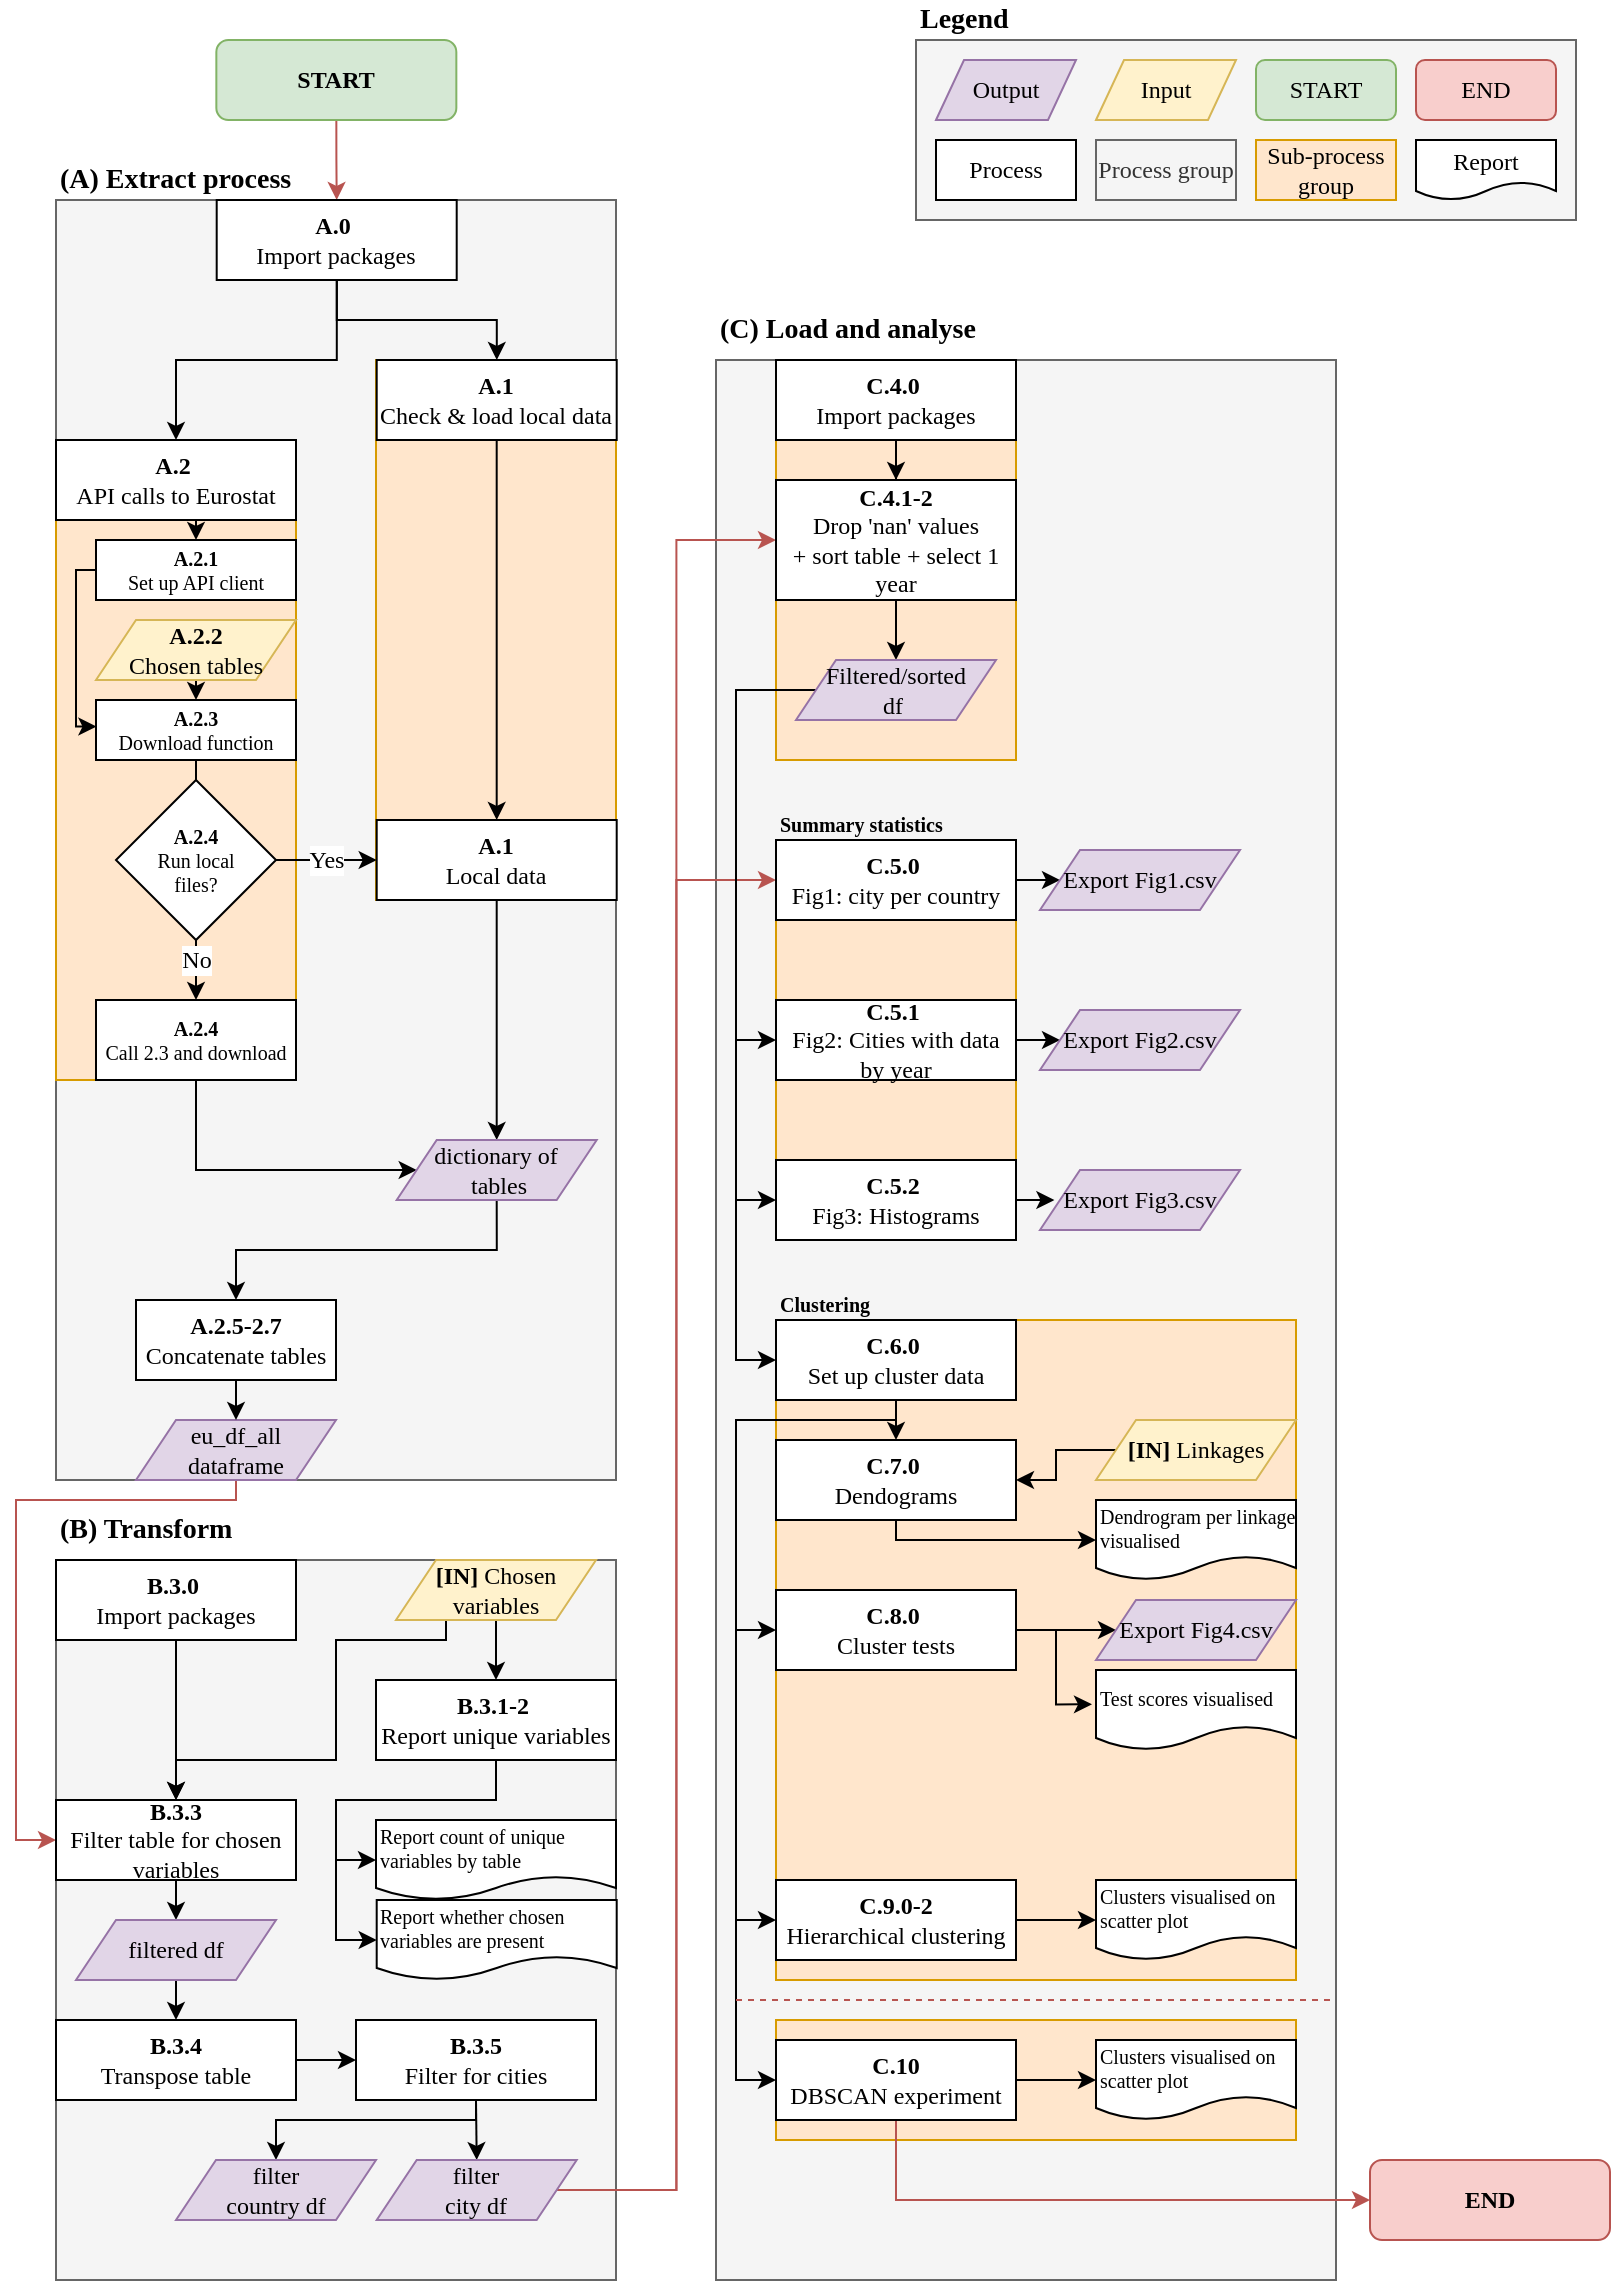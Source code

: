 <mxfile version="12.4.7" type="github"><diagram id="Gu657HCS2PS-xZSp524s" name="Page-1"><mxGraphModel dx="1655" dy="890" grid="1" gridSize="10" guides="1" tooltips="1" connect="1" arrows="1" fold="1" page="1" pageScale="1" pageWidth="827" pageHeight="1169" math="0" shadow="0"><root><mxCell id="0"/><mxCell id="1" parent="0"/><mxCell id="qAvAPGkhHQ7WxGELrlh1-144" value="" style="rounded=0;whiteSpace=wrap;html=1;fontFamily=Times New Roman;fontSize=12;fillColor=#f5f5f5;strokeColor=#666666;fontColor=#333333;" vertex="1" parent="1"><mxGeometry x="370" y="200" width="310" height="960" as="geometry"/></mxCell><mxCell id="qAvAPGkhHQ7WxGELrlh1-143" value="" style="rounded=0;whiteSpace=wrap;html=1;fontFamily=Times New Roman;fontSize=12;fillColor=#ffe6cc;strokeColor=#d79b00;" vertex="1" parent="1"><mxGeometry x="400" y="1030" width="260" height="60" as="geometry"/></mxCell><mxCell id="qAvAPGkhHQ7WxGELrlh1-142" value="" style="rounded=0;whiteSpace=wrap;html=1;fontFamily=Times New Roman;fontSize=12;fillColor=#ffe6cc;strokeColor=#d79b00;" vertex="1" parent="1"><mxGeometry x="400" y="680" width="260" height="330" as="geometry"/></mxCell><mxCell id="qAvAPGkhHQ7WxGELrlh1-93" value="" style="rounded=0;whiteSpace=wrap;html=1;fontFamily=Times New Roman;fontSize=12;fillColor=#ffe6cc;strokeColor=#d79b00;" vertex="1" parent="1"><mxGeometry x="400" y="200" width="120" height="200" as="geometry"/></mxCell><mxCell id="qAvAPGkhHQ7WxGELrlh1-85" value="" style="rounded=0;whiteSpace=wrap;html=1;fontFamily=Times New Roman;fontSize=12;fillColor=#f5f5f5;strokeColor=#666666;fontColor=#333333;" vertex="1" parent="1"><mxGeometry x="470" y="40" width="330" height="90" as="geometry"/></mxCell><mxCell id="qAvAPGkhHQ7WxGELrlh1-70" value="" style="rounded=0;whiteSpace=wrap;html=1;fontFamily=Times New Roman;fontSize=12;fillColor=#f5f5f5;strokeColor=#666666;fontColor=#333333;" vertex="1" parent="1"><mxGeometry x="40" y="800" width="280" height="360" as="geometry"/></mxCell><mxCell id="qAvAPGkhHQ7WxGELrlh1-38" style="edgeStyle=orthogonalEdgeStyle;rounded=0;orthogonalLoop=1;jettySize=auto;html=1;exitX=0.5;exitY=1;exitDx=0;exitDy=0;entryX=0.5;entryY=0;entryDx=0;entryDy=0;fontFamily=Times New Roman;fontSize=12;fillColor=#f8cecc;strokeColor=#b85450;" edge="1" parent="1" source="qAvAPGkhHQ7WxGELrlh1-34" target="qAvAPGkhHQ7WxGELrlh1-1"><mxGeometry relative="1" as="geometry"/></mxCell><mxCell id="qAvAPGkhHQ7WxGELrlh1-34" value="&lt;b&gt;START&lt;/b&gt;" style="rounded=1;whiteSpace=wrap;html=1;fontFamily=Times New Roman;fontSize=12;fillColor=#d5e8d4;strokeColor=#82b366;" vertex="1" parent="1"><mxGeometry x="120.17" y="40" width="120" height="40" as="geometry"/></mxCell><mxCell id="qAvAPGkhHQ7WxGELrlh1-39" value="&lt;b style=&quot;font-size: 14px;&quot;&gt;&lt;font style=&quot;font-size: 14px;&quot;&gt;(A) Extract process&lt;/font&gt;&lt;/b&gt;" style="text;html=1;align=left;verticalAlign=middle;resizable=0;points=[];autosize=1;fontSize=14;fontFamily=Times New Roman;" vertex="1" parent="1"><mxGeometry x="40" y="100" width="160" height="20" as="geometry"/></mxCell><mxCell id="qAvAPGkhHQ7WxGELrlh1-31" value="" style="rounded=0;whiteSpace=wrap;html=1;fontFamily=Times New Roman;fontSize=12;fillColor=#f5f5f5;strokeColor=#666666;fontColor=#333333;" vertex="1" parent="1"><mxGeometry x="40" y="120" width="280" height="640" as="geometry"/></mxCell><mxCell id="qAvAPGkhHQ7WxGELrlh1-30" value="" style="rounded=0;whiteSpace=wrap;html=1;fontFamily=Times New Roman;fontSize=12;fillColor=#ffe6cc;strokeColor=#d79b00;" vertex="1" parent="1"><mxGeometry x="200" y="200" width="120" height="270" as="geometry"/></mxCell><mxCell id="qAvAPGkhHQ7WxGELrlh1-29" value="" style="rounded=0;whiteSpace=wrap;html=1;fontFamily=Times New Roman;fontSize=12;fillColor=#ffe6cc;strokeColor=#d79b00;" vertex="1" parent="1"><mxGeometry x="40" y="240" width="120" height="320" as="geometry"/></mxCell><mxCell id="qAvAPGkhHQ7WxGELrlh1-1" value="&lt;b style=&quot;font-size: 12px;&quot;&gt;A.0&lt;/b&gt;&amp;nbsp;&lt;br style=&quot;font-size: 12px;&quot;&gt;Import packages" style="rounded=0;whiteSpace=wrap;html=1;fontFamily=Times New Roman;fontSize=12;" vertex="1" parent="1"><mxGeometry x="120.35" y="120" width="120" height="40" as="geometry"/></mxCell><mxCell id="qAvAPGkhHQ7WxGELrlh1-101" style="edgeStyle=orthogonalEdgeStyle;rounded=0;orthogonalLoop=1;jettySize=auto;html=1;exitX=0.5;exitY=1;exitDx=0;exitDy=0;entryX=0.5;entryY=0;entryDx=0;entryDy=0;fontFamily=Times New Roman;fontSize=10;" edge="1" parent="1" source="qAvAPGkhHQ7WxGELrlh1-9" target="qAvAPGkhHQ7WxGELrlh1-11"><mxGeometry relative="1" as="geometry"/></mxCell><mxCell id="qAvAPGkhHQ7WxGELrlh1-9" value="&lt;b style=&quot;font-size: 12px&quot;&gt;A.2&lt;/b&gt;&amp;nbsp;&lt;br style=&quot;font-size: 12px&quot;&gt;API calls to Eurostat" style="rounded=0;whiteSpace=wrap;html=1;fontFamily=Times New Roman;fontSize=12;" vertex="1" parent="1"><mxGeometry x="40" y="240" width="120" height="40" as="geometry"/></mxCell><mxCell id="qAvAPGkhHQ7WxGELrlh1-10" value="" style="edgeStyle=orthogonalEdgeStyle;rounded=0;orthogonalLoop=1;jettySize=auto;html=1;" edge="1" parent="1" source="qAvAPGkhHQ7WxGELrlh1-1" target="qAvAPGkhHQ7WxGELrlh1-9"><mxGeometry relative="1" as="geometry"/></mxCell><mxCell id="qAvAPGkhHQ7WxGELrlh1-105" style="edgeStyle=orthogonalEdgeStyle;rounded=0;orthogonalLoop=1;jettySize=auto;html=1;exitX=0;exitY=0.5;exitDx=0;exitDy=0;entryX=0.002;entryY=0.443;entryDx=0;entryDy=0;entryPerimeter=0;fontFamily=Times New Roman;fontSize=10;" edge="1" parent="1" source="qAvAPGkhHQ7WxGELrlh1-11" target="qAvAPGkhHQ7WxGELrlh1-16"><mxGeometry relative="1" as="geometry"><Array as="points"><mxPoint x="50" y="305"/><mxPoint x="50" y="383"/></Array></mxGeometry></mxCell><mxCell id="qAvAPGkhHQ7WxGELrlh1-11" value="&lt;span style=&quot;font-size: 10px;&quot;&gt;&lt;b style=&quot;font-size: 10px;&quot;&gt;A.2.1&lt;/b&gt;&lt;br style=&quot;font-size: 10px;&quot;&gt;Set up API client&lt;br style=&quot;font-size: 10px;&quot;&gt;&lt;/span&gt;" style="rounded=0;whiteSpace=wrap;html=1;fontFamily=Times New Roman;fontSize=10;" vertex="1" parent="1"><mxGeometry x="60" y="290" width="100" height="30" as="geometry"/></mxCell><mxCell id="qAvAPGkhHQ7WxGELrlh1-16" value="&lt;span style=&quot;font-size: 10px;&quot;&gt;&lt;b style=&quot;font-size: 10px;&quot;&gt;A.2.3&lt;/b&gt;&lt;br style=&quot;font-size: 10px;&quot;&gt;Download function&lt;br style=&quot;font-size: 10px;&quot;&gt;&lt;/span&gt;" style="rounded=0;whiteSpace=wrap;html=1;fontFamily=Times New Roman;fontSize=10;" vertex="1" parent="1"><mxGeometry x="60" y="370" width="100" height="30" as="geometry"/></mxCell><mxCell id="qAvAPGkhHQ7WxGELrlh1-44" style="edgeStyle=orthogonalEdgeStyle;rounded=0;orthogonalLoop=1;jettySize=auto;html=1;exitX=0.5;exitY=1;exitDx=0;exitDy=0;entryX=0;entryY=0.5;entryDx=0;entryDy=0;fontFamily=Times New Roman;fontSize=14;" edge="1" parent="1" source="qAvAPGkhHQ7WxGELrlh1-18" target="qAvAPGkhHQ7WxGELrlh1-40"><mxGeometry relative="1" as="geometry"><Array as="points"><mxPoint x="110" y="605"/></Array></mxGeometry></mxCell><mxCell id="qAvAPGkhHQ7WxGELrlh1-18" value="&lt;span style=&quot;font-size: 10px;&quot;&gt;&lt;b style=&quot;font-size: 10px;&quot;&gt;A.2.4&lt;/b&gt;&lt;br style=&quot;font-size: 10px;&quot;&gt;Call 2.3 and download&lt;br style=&quot;font-size: 10px;&quot;&gt;&lt;/span&gt;" style="rounded=0;whiteSpace=wrap;html=1;fontFamily=Times New Roman;fontSize=10;" vertex="1" parent="1"><mxGeometry x="60" y="520" width="100" height="40" as="geometry"/></mxCell><mxCell id="qAvAPGkhHQ7WxGELrlh1-19" value="No" style="edgeStyle=orthogonalEdgeStyle;rounded=0;orthogonalLoop=1;jettySize=auto;html=1;fontFamily=Times New Roman;fontSize=12;" edge="1" parent="1" source="qAvAPGkhHQ7WxGELrlh1-16" target="qAvAPGkhHQ7WxGELrlh1-18"><mxGeometry x="0.667" relative="1" as="geometry"><mxPoint as="offset"/></mxGeometry></mxCell><mxCell id="qAvAPGkhHQ7WxGELrlh1-24" value="&lt;span style=&quot;font-size: 12px;&quot;&gt;&lt;b style=&quot;font-size: 12px;&quot;&gt;A.2.5-2.7&lt;/b&gt;&lt;br style=&quot;font-size: 12px;&quot;&gt;Concatenate tables&lt;br style=&quot;font-size: 12px;&quot;&gt;&lt;/span&gt;" style="rounded=0;whiteSpace=wrap;html=1;fontFamily=Times New Roman;fontSize=12;" vertex="1" parent="1"><mxGeometry x="80" y="670" width="100" height="40" as="geometry"/></mxCell><mxCell id="qAvAPGkhHQ7WxGELrlh1-6" value="&lt;b style=&quot;font-size: 12px;&quot;&gt;A.1&lt;/b&gt;&lt;br style=&quot;font-size: 12px;&quot;&gt;Check &amp;amp; load local data" style="rounded=0;whiteSpace=wrap;html=1;fontFamily=Times New Roman;fontSize=12;" vertex="1" parent="1"><mxGeometry x="200.35" y="200" width="120" height="40" as="geometry"/></mxCell><mxCell id="qAvAPGkhHQ7WxGELrlh1-7" value="" style="edgeStyle=orthogonalEdgeStyle;rounded=0;orthogonalLoop=1;jettySize=auto;html=1;" edge="1" parent="1" source="qAvAPGkhHQ7WxGELrlh1-1" target="qAvAPGkhHQ7WxGELrlh1-6"><mxGeometry relative="1" as="geometry"/></mxCell><mxCell id="qAvAPGkhHQ7WxGELrlh1-46" style="edgeStyle=orthogonalEdgeStyle;rounded=0;orthogonalLoop=1;jettySize=auto;html=1;exitX=0.5;exitY=1;exitDx=0;exitDy=0;entryX=0.5;entryY=0;entryDx=0;entryDy=0;fontFamily=Times New Roman;fontSize=14;" edge="1" parent="1" source="qAvAPGkhHQ7WxGELrlh1-21" target="qAvAPGkhHQ7WxGELrlh1-40"><mxGeometry relative="1" as="geometry"/></mxCell><mxCell id="qAvAPGkhHQ7WxGELrlh1-21" value="&lt;b style=&quot;font-size: 12px&quot;&gt;A.1&lt;/b&gt;&lt;br style=&quot;font-size: 12px&quot;&gt;Local data" style="rounded=0;whiteSpace=wrap;html=1;fontFamily=Times New Roman;fontSize=12;" vertex="1" parent="1"><mxGeometry x="200.35" y="430" width="120" height="40" as="geometry"/></mxCell><mxCell id="qAvAPGkhHQ7WxGELrlh1-22" value="" style="edgeStyle=orthogonalEdgeStyle;rounded=0;orthogonalLoop=1;jettySize=auto;html=1;fontFamily=Times New Roman;fontSize=12;" edge="1" parent="1" source="qAvAPGkhHQ7WxGELrlh1-6" target="qAvAPGkhHQ7WxGELrlh1-21"><mxGeometry relative="1" as="geometry"/></mxCell><mxCell id="qAvAPGkhHQ7WxGELrlh1-23" value="Yes" style="edgeStyle=orthogonalEdgeStyle;rounded=0;orthogonalLoop=1;jettySize=auto;html=1;exitX=1;exitY=0.5;exitDx=0;exitDy=0;entryX=0;entryY=0.5;entryDx=0;entryDy=0;fontFamily=Times New Roman;fontSize=12;" edge="1" parent="1" source="qAvAPGkhHQ7WxGELrlh1-20" target="qAvAPGkhHQ7WxGELrlh1-21"><mxGeometry relative="1" as="geometry"/></mxCell><mxCell id="qAvAPGkhHQ7WxGELrlh1-20" value="&lt;b style=&quot;font-size: 10px;&quot;&gt;A.2.4&lt;/b&gt;&lt;br style=&quot;font-size: 10px;&quot;&gt;Run local &lt;br style=&quot;font-size: 10px;&quot;&gt;files?" style="rhombus;whiteSpace=wrap;html=1;fontFamily=Times New Roman;fontSize=10;" vertex="1" parent="1"><mxGeometry x="70" y="410" width="80" height="80" as="geometry"/></mxCell><mxCell id="qAvAPGkhHQ7WxGELrlh1-110" style="edgeStyle=orthogonalEdgeStyle;rounded=0;orthogonalLoop=1;jettySize=auto;html=1;exitX=0.5;exitY=1;exitDx=0;exitDy=0;entryX=0;entryY=0.5;entryDx=0;entryDy=0;fontFamily=Times New Roman;fontSize=10;fillColor=#f8cecc;strokeColor=#b85450;" edge="1" parent="1" source="qAvAPGkhHQ7WxGELrlh1-27" target="qAvAPGkhHQ7WxGELrlh1-64"><mxGeometry relative="1" as="geometry"><Array as="points"><mxPoint x="130" y="770"/><mxPoint x="20" y="770"/><mxPoint x="20" y="940"/></Array></mxGeometry></mxCell><mxCell id="qAvAPGkhHQ7WxGELrlh1-27" value="eu_df_all &lt;br&gt;dataframe" style="shape=parallelogram;perimeter=parallelogramPerimeter;whiteSpace=wrap;html=1;fontFamily=Times New Roman;fontSize=12;fillColor=#e1d5e7;strokeColor=#9673a6;" vertex="1" parent="1"><mxGeometry x="80" y="730" width="100" height="30" as="geometry"/></mxCell><mxCell id="qAvAPGkhHQ7WxGELrlh1-45" style="edgeStyle=orthogonalEdgeStyle;rounded=0;orthogonalLoop=1;jettySize=auto;html=1;exitX=0.5;exitY=1;exitDx=0;exitDy=0;fontFamily=Times New Roman;fontSize=14;" edge="1" parent="1" source="qAvAPGkhHQ7WxGELrlh1-40" target="qAvAPGkhHQ7WxGELrlh1-24"><mxGeometry relative="1" as="geometry"/></mxCell><mxCell id="qAvAPGkhHQ7WxGELrlh1-40" value="dictionary of&lt;br&gt;&amp;nbsp;tables" style="shape=parallelogram;perimeter=parallelogramPerimeter;whiteSpace=wrap;html=1;fontFamily=Times New Roman;fontSize=12;fillColor=#e1d5e7;strokeColor=#9673a6;" vertex="1" parent="1"><mxGeometry x="210.35" y="590" width="100" height="30" as="geometry"/></mxCell><mxCell id="qAvAPGkhHQ7WxGELrlh1-28" style="edgeStyle=orthogonalEdgeStyle;rounded=0;orthogonalLoop=1;jettySize=auto;html=1;exitX=0.5;exitY=1;exitDx=0;exitDy=0;entryX=0.5;entryY=0;entryDx=0;entryDy=0;fontFamily=Times New Roman;fontSize=12;" edge="1" parent="1" source="qAvAPGkhHQ7WxGELrlh1-24" target="qAvAPGkhHQ7WxGELrlh1-27"><mxGeometry relative="1" as="geometry"/></mxCell><mxCell id="qAvAPGkhHQ7WxGELrlh1-48" value="&lt;b&gt;(B) Transform&lt;/b&gt;" style="text;html=1;fontSize=14;fontFamily=Times New Roman;" vertex="1" parent="1"><mxGeometry x="40" y="770" width="170" height="30" as="geometry"/></mxCell><mxCell id="qAvAPGkhHQ7WxGELrlh1-57" style="edgeStyle=orthogonalEdgeStyle;rounded=0;orthogonalLoop=1;jettySize=auto;html=1;exitX=0.5;exitY=1;exitDx=0;exitDy=0;entryX=0.5;entryY=0;entryDx=0;entryDy=0;fontFamily=Times New Roman;fontSize=10;" edge="1" parent="1" source="qAvAPGkhHQ7WxGELrlh1-49" target="qAvAPGkhHQ7WxGELrlh1-64"><mxGeometry relative="1" as="geometry"/></mxCell><mxCell id="qAvAPGkhHQ7WxGELrlh1-49" value="&lt;b style=&quot;font-size: 12px&quot;&gt;B.3.0&lt;/b&gt;&amp;nbsp;&lt;br style=&quot;font-size: 12px&quot;&gt;Import packages" style="rounded=0;whiteSpace=wrap;html=1;fontFamily=Times New Roman;fontSize=12;" vertex="1" parent="1"><mxGeometry x="40" y="800" width="120" height="40" as="geometry"/></mxCell><mxCell id="qAvAPGkhHQ7WxGELrlh1-59" style="edgeStyle=orthogonalEdgeStyle;rounded=0;orthogonalLoop=1;jettySize=auto;html=1;exitX=0.5;exitY=1;exitDx=0;exitDy=0;entryX=0;entryY=0.5;entryDx=0;entryDy=0;fontFamily=Times New Roman;fontSize=10;" edge="1" parent="1" source="qAvAPGkhHQ7WxGELrlh1-50" target="qAvAPGkhHQ7WxGELrlh1-52"><mxGeometry relative="1" as="geometry"/></mxCell><mxCell id="qAvAPGkhHQ7WxGELrlh1-61" style="edgeStyle=orthogonalEdgeStyle;rounded=0;orthogonalLoop=1;jettySize=auto;html=1;exitX=0.5;exitY=1;exitDx=0;exitDy=0;entryX=0;entryY=0.5;entryDx=0;entryDy=0;fontFamily=Times New Roman;fontSize=10;" edge="1" parent="1" source="qAvAPGkhHQ7WxGELrlh1-50" target="qAvAPGkhHQ7WxGELrlh1-56"><mxGeometry relative="1" as="geometry"><Array as="points"><mxPoint x="260" y="920"/><mxPoint x="180" y="920"/><mxPoint x="180" y="990"/></Array></mxGeometry></mxCell><mxCell id="qAvAPGkhHQ7WxGELrlh1-50" value="&lt;b style=&quot;font-size: 12px&quot;&gt;B.3.1-2&lt;/b&gt;&amp;nbsp;&lt;br style=&quot;font-size: 12px&quot;&gt;Report unique variables" style="rounded=0;whiteSpace=wrap;html=1;fontFamily=Times New Roman;fontSize=12;" vertex="1" parent="1"><mxGeometry x="200" y="860" width="120" height="40" as="geometry"/></mxCell><mxCell id="qAvAPGkhHQ7WxGELrlh1-52" value="Report count of unique variables by table" style="shape=document;whiteSpace=wrap;html=1;boundedLbl=1;fontFamily=Times New Roman;fontSize=10;align=left;" vertex="1" parent="1"><mxGeometry x="200" y="930" width="120" height="40" as="geometry"/></mxCell><mxCell id="qAvAPGkhHQ7WxGELrlh1-58" style="edgeStyle=orthogonalEdgeStyle;rounded=0;orthogonalLoop=1;jettySize=auto;html=1;exitX=0.5;exitY=1;exitDx=0;exitDy=0;entryX=0.5;entryY=0;entryDx=0;entryDy=0;fontFamily=Times New Roman;fontSize=10;" edge="1" parent="1" source="qAvAPGkhHQ7WxGELrlh1-54" target="qAvAPGkhHQ7WxGELrlh1-50"><mxGeometry relative="1" as="geometry"/></mxCell><mxCell id="qAvAPGkhHQ7WxGELrlh1-65" style="edgeStyle=orthogonalEdgeStyle;rounded=0;orthogonalLoop=1;jettySize=auto;html=1;exitX=0.25;exitY=1;exitDx=0;exitDy=0;entryX=0.5;entryY=0;entryDx=0;entryDy=0;fontFamily=Times New Roman;fontSize=10;" edge="1" parent="1" source="qAvAPGkhHQ7WxGELrlh1-54" target="qAvAPGkhHQ7WxGELrlh1-64"><mxGeometry relative="1" as="geometry"><Array as="points"><mxPoint x="235" y="840"/><mxPoint x="180" y="840"/><mxPoint x="180" y="900"/><mxPoint x="100" y="900"/></Array></mxGeometry></mxCell><mxCell id="qAvAPGkhHQ7WxGELrlh1-54" value="&lt;b&gt;[IN]&lt;/b&gt; Chosen&lt;br&gt;variables" style="shape=parallelogram;perimeter=parallelogramPerimeter;whiteSpace=wrap;html=1;fontFamily=Times New Roman;fontSize=12;fillColor=#fff2cc;strokeColor=#d6b656;" vertex="1" parent="1"><mxGeometry x="210" y="800" width="100" height="30" as="geometry"/></mxCell><mxCell id="qAvAPGkhHQ7WxGELrlh1-56" value="Report whether chosen variables are present" style="shape=document;whiteSpace=wrap;html=1;boundedLbl=1;fontFamily=Times New Roman;fontSize=10;align=left;" vertex="1" parent="1"><mxGeometry x="200.35" y="970" width="120" height="40" as="geometry"/></mxCell><mxCell id="qAvAPGkhHQ7WxGELrlh1-68" style="edgeStyle=orthogonalEdgeStyle;rounded=0;orthogonalLoop=1;jettySize=auto;html=1;exitX=0.5;exitY=1;exitDx=0;exitDy=0;entryX=0.5;entryY=0;entryDx=0;entryDy=0;fontFamily=Times New Roman;fontSize=10;" edge="1" parent="1" source="qAvAPGkhHQ7WxGELrlh1-64" target="qAvAPGkhHQ7WxGELrlh1-67"><mxGeometry relative="1" as="geometry"/></mxCell><mxCell id="qAvAPGkhHQ7WxGELrlh1-64" value="&lt;b style=&quot;font-size: 12px&quot;&gt;B.3.3&lt;/b&gt;&lt;br style=&quot;font-size: 12px&quot;&gt;Filter table for chosen variables" style="rounded=0;whiteSpace=wrap;html=1;fontFamily=Times New Roman;fontSize=12;" vertex="1" parent="1"><mxGeometry x="40" y="920" width="120" height="40" as="geometry"/></mxCell><mxCell id="qAvAPGkhHQ7WxGELrlh1-79" style="edgeStyle=orthogonalEdgeStyle;rounded=0;orthogonalLoop=1;jettySize=auto;html=1;exitX=1;exitY=0.5;exitDx=0;exitDy=0;entryX=0;entryY=0.5;entryDx=0;entryDy=0;fontFamily=Times New Roman;fontSize=12;" edge="1" parent="1" source="qAvAPGkhHQ7WxGELrlh1-66" target="qAvAPGkhHQ7WxGELrlh1-78"><mxGeometry relative="1" as="geometry"/></mxCell><mxCell id="qAvAPGkhHQ7WxGELrlh1-66" value="&lt;b style=&quot;font-size: 12px&quot;&gt;B.3.4&lt;/b&gt;&lt;br style=&quot;font-size: 12px&quot;&gt;Transpose table" style="rounded=0;whiteSpace=wrap;html=1;fontFamily=Times New Roman;fontSize=12;" vertex="1" parent="1"><mxGeometry x="40" y="1030" width="120" height="40" as="geometry"/></mxCell><mxCell id="qAvAPGkhHQ7WxGELrlh1-69" style="edgeStyle=orthogonalEdgeStyle;rounded=0;orthogonalLoop=1;jettySize=auto;html=1;exitX=0.5;exitY=1;exitDx=0;exitDy=0;entryX=0.5;entryY=0;entryDx=0;entryDy=0;fontFamily=Times New Roman;fontSize=10;" edge="1" parent="1" source="qAvAPGkhHQ7WxGELrlh1-67" target="qAvAPGkhHQ7WxGELrlh1-66"><mxGeometry relative="1" as="geometry"/></mxCell><mxCell id="qAvAPGkhHQ7WxGELrlh1-67" value="filtered df" style="shape=parallelogram;perimeter=parallelogramPerimeter;whiteSpace=wrap;html=1;fontFamily=Times New Roman;fontSize=12;fillColor=#e1d5e7;strokeColor=#9673a6;" vertex="1" parent="1"><mxGeometry x="50" y="980" width="100" height="30" as="geometry"/></mxCell><mxCell id="qAvAPGkhHQ7WxGELrlh1-71" value="Output" style="shape=parallelogram;perimeter=parallelogramPerimeter;whiteSpace=wrap;html=1;fontFamily=Times New Roman;fontSize=12;fillColor=#e1d5e7;strokeColor=#9673a6;" vertex="1" parent="1"><mxGeometry x="480" y="50" width="70" height="30" as="geometry"/></mxCell><mxCell id="qAvAPGkhHQ7WxGELrlh1-72" value="Input" style="shape=parallelogram;perimeter=parallelogramPerimeter;whiteSpace=wrap;html=1;fontFamily=Times New Roman;fontSize=12;fillColor=#fff2cc;strokeColor=#d6b656;" vertex="1" parent="1"><mxGeometry x="560" y="50" width="70" height="30" as="geometry"/></mxCell><mxCell id="qAvAPGkhHQ7WxGELrlh1-73" value="Process" style="rounded=0;whiteSpace=wrap;html=1;fontFamily=Times New Roman;fontSize=12;" vertex="1" parent="1"><mxGeometry x="480" y="90" width="70" height="30" as="geometry"/></mxCell><mxCell id="qAvAPGkhHQ7WxGELrlh1-74" value="Sub-process group" style="rounded=0;whiteSpace=wrap;html=1;fontFamily=Times New Roman;fontSize=12;fillColor=#ffe6cc;strokeColor=#d79b00;" vertex="1" parent="1"><mxGeometry x="640" y="90" width="70" height="30" as="geometry"/></mxCell><mxCell id="qAvAPGkhHQ7WxGELrlh1-75" value="Report" style="shape=document;whiteSpace=wrap;html=1;boundedLbl=1;fontFamily=Times New Roman;fontSize=12;align=center;" vertex="1" parent="1"><mxGeometry x="720" y="90" width="70" height="30" as="geometry"/></mxCell><mxCell id="qAvAPGkhHQ7WxGELrlh1-76" value="&lt;span style=&quot;font-weight: normal&quot;&gt;START&lt;/span&gt;" style="rounded=1;whiteSpace=wrap;html=1;fontFamily=Times New Roman;fontSize=12;fillColor=#d5e8d4;strokeColor=#82b366;fontStyle=1" vertex="1" parent="1"><mxGeometry x="640" y="50" width="70" height="30" as="geometry"/></mxCell><mxCell id="qAvAPGkhHQ7WxGELrlh1-77" value="&lt;span style=&quot;font-weight: normal&quot;&gt;END&lt;/span&gt;" style="rounded=1;whiteSpace=wrap;html=1;fontFamily=Times New Roman;fontSize=12;fillColor=#f8cecc;strokeColor=#b85450;fontStyle=1" vertex="1" parent="1"><mxGeometry x="720" y="50" width="70" height="30" as="geometry"/></mxCell><mxCell id="qAvAPGkhHQ7WxGELrlh1-82" style="edgeStyle=orthogonalEdgeStyle;rounded=0;orthogonalLoop=1;jettySize=auto;html=1;exitX=0.5;exitY=1;exitDx=0;exitDy=0;fontFamily=Times New Roman;fontSize=12;" edge="1" parent="1" source="qAvAPGkhHQ7WxGELrlh1-78" target="qAvAPGkhHQ7WxGELrlh1-80"><mxGeometry relative="1" as="geometry"><Array as="points"><mxPoint x="250" y="1080"/><mxPoint x="150" y="1080"/></Array></mxGeometry></mxCell><mxCell id="qAvAPGkhHQ7WxGELrlh1-83" style="edgeStyle=orthogonalEdgeStyle;rounded=0;orthogonalLoop=1;jettySize=auto;html=1;exitX=0.5;exitY=1;exitDx=0;exitDy=0;entryX=0.5;entryY=0;entryDx=0;entryDy=0;fontFamily=Times New Roman;fontSize=12;" edge="1" parent="1" source="qAvAPGkhHQ7WxGELrlh1-78" target="qAvAPGkhHQ7WxGELrlh1-81"><mxGeometry relative="1" as="geometry"/></mxCell><mxCell id="qAvAPGkhHQ7WxGELrlh1-78" value="&lt;b style=&quot;font-size: 12px&quot;&gt;B.3.5&lt;/b&gt;&lt;br style=&quot;font-size: 12px&quot;&gt;Filter for cities" style="rounded=0;whiteSpace=wrap;html=1;fontFamily=Times New Roman;fontSize=12;" vertex="1" parent="1"><mxGeometry x="190" y="1030" width="120" height="40" as="geometry"/></mxCell><mxCell id="qAvAPGkhHQ7WxGELrlh1-80" value="filter &lt;br&gt;country df" style="shape=parallelogram;perimeter=parallelogramPerimeter;whiteSpace=wrap;html=1;fontFamily=Times New Roman;fontSize=12;fillColor=#e1d5e7;strokeColor=#9673a6;align=center;" vertex="1" parent="1"><mxGeometry x="100" y="1100" width="100" height="30" as="geometry"/></mxCell><mxCell id="qAvAPGkhHQ7WxGELrlh1-99" style="edgeStyle=orthogonalEdgeStyle;rounded=0;orthogonalLoop=1;jettySize=auto;html=1;exitX=1;exitY=0.5;exitDx=0;exitDy=0;fontFamily=Times New Roman;fontSize=10;entryX=0;entryY=0.5;entryDx=0;entryDy=0;fillColor=#f8cecc;strokeColor=#b85450;" edge="1" parent="1" source="qAvAPGkhHQ7WxGELrlh1-81" target="qAvAPGkhHQ7WxGELrlh1-95"><mxGeometry relative="1" as="geometry"><mxPoint x="420" y="820" as="targetPoint"/></mxGeometry></mxCell><mxCell id="qAvAPGkhHQ7WxGELrlh1-100" style="edgeStyle=orthogonalEdgeStyle;rounded=0;orthogonalLoop=1;jettySize=auto;html=1;exitX=1;exitY=0.5;exitDx=0;exitDy=0;fontFamily=Times New Roman;fontSize=10;entryX=0;entryY=0.5;entryDx=0;entryDy=0;fillColor=#f8cecc;strokeColor=#b85450;" edge="1" parent="1" source="qAvAPGkhHQ7WxGELrlh1-81" target="qAvAPGkhHQ7WxGELrlh1-89"><mxGeometry relative="1" as="geometry"><mxPoint x="400" y="290" as="targetPoint"/></mxGeometry></mxCell><mxCell id="qAvAPGkhHQ7WxGELrlh1-81" value="filter&lt;br&gt;city df" style="shape=parallelogram;perimeter=parallelogramPerimeter;whiteSpace=wrap;html=1;fontFamily=Times New Roman;fontSize=12;fillColor=#e1d5e7;strokeColor=#9673a6;" vertex="1" parent="1"><mxGeometry x="200.35" y="1100" width="100" height="30" as="geometry"/></mxCell><mxCell id="qAvAPGkhHQ7WxGELrlh1-84" value="&lt;b style=&quot;font-size: 14px&quot;&gt;&lt;font style=&quot;font-size: 14px&quot;&gt;Legend&lt;/font&gt;&lt;/b&gt;" style="text;html=1;align=left;verticalAlign=middle;resizable=0;points=[];autosize=1;fontSize=14;fontFamily=Times New Roman;" vertex="1" parent="1"><mxGeometry x="470" y="20" width="70" height="20" as="geometry"/></mxCell><mxCell id="qAvAPGkhHQ7WxGELrlh1-86" value="Process group" style="rounded=0;whiteSpace=wrap;html=1;fontFamily=Times New Roman;fontSize=12;fillColor=#f5f5f5;strokeColor=#666666;fontColor=#333333;" vertex="1" parent="1"><mxGeometry x="560" y="90" width="70" height="30" as="geometry"/></mxCell><mxCell id="qAvAPGkhHQ7WxGELrlh1-87" value="&lt;b&gt;(C) Load and analyse&lt;/b&gt;" style="text;html=1;fontSize=14;fontFamily=Times New Roman;" vertex="1" parent="1"><mxGeometry x="370" y="170" width="170" height="30" as="geometry"/></mxCell><mxCell id="qAvAPGkhHQ7WxGELrlh1-90" value="" style="edgeStyle=orthogonalEdgeStyle;rounded=0;orthogonalLoop=1;jettySize=auto;html=1;fontFamily=Times New Roman;fontSize=12;" edge="1" parent="1" source="qAvAPGkhHQ7WxGELrlh1-88" target="qAvAPGkhHQ7WxGELrlh1-89"><mxGeometry relative="1" as="geometry"/></mxCell><mxCell id="qAvAPGkhHQ7WxGELrlh1-88" value="&lt;b style=&quot;font-size: 12px&quot;&gt;C.4.0&lt;/b&gt;&amp;nbsp;&lt;br style=&quot;font-size: 12px&quot;&gt;Import packages" style="rounded=0;whiteSpace=wrap;html=1;fontFamily=Times New Roman;fontSize=12;" vertex="1" parent="1"><mxGeometry x="400" y="200" width="120" height="40" as="geometry"/></mxCell><mxCell id="qAvAPGkhHQ7WxGELrlh1-92" style="edgeStyle=orthogonalEdgeStyle;rounded=0;orthogonalLoop=1;jettySize=auto;html=1;exitX=0.5;exitY=1;exitDx=0;exitDy=0;entryX=0.5;entryY=0;entryDx=0;entryDy=0;fontFamily=Times New Roman;fontSize=12;" edge="1" parent="1" source="qAvAPGkhHQ7WxGELrlh1-89" target="qAvAPGkhHQ7WxGELrlh1-91"><mxGeometry relative="1" as="geometry"/></mxCell><mxCell id="qAvAPGkhHQ7WxGELrlh1-89" value="&lt;b style=&quot;font-size: 12px&quot;&gt;C.4.1-2&lt;/b&gt;&lt;br style=&quot;font-size: 12px&quot;&gt;Drop 'nan' values &lt;br&gt;+ sort table + select 1 year" style="rounded=0;whiteSpace=wrap;html=1;fontFamily=Times New Roman;fontSize=12;" vertex="1" parent="1"><mxGeometry x="400" y="260" width="120" height="60" as="geometry"/></mxCell><mxCell id="qAvAPGkhHQ7WxGELrlh1-108" style="edgeStyle=orthogonalEdgeStyle;rounded=0;orthogonalLoop=1;jettySize=auto;html=1;exitX=0;exitY=0.5;exitDx=0;exitDy=0;entryX=0;entryY=0.5;entryDx=0;entryDy=0;fontFamily=Times New Roman;fontSize=10;" edge="1" parent="1" source="qAvAPGkhHQ7WxGELrlh1-91" target="qAvAPGkhHQ7WxGELrlh1-97"><mxGeometry relative="1" as="geometry"><Array as="points"><mxPoint x="380" y="365"/><mxPoint x="380" y="540"/></Array></mxGeometry></mxCell><mxCell id="qAvAPGkhHQ7WxGELrlh1-109" style="edgeStyle=orthogonalEdgeStyle;rounded=0;orthogonalLoop=1;jettySize=auto;html=1;exitX=0;exitY=0.5;exitDx=0;exitDy=0;entryX=0;entryY=0.5;entryDx=0;entryDy=0;fontFamily=Times New Roman;fontSize=10;" edge="1" parent="1" source="qAvAPGkhHQ7WxGELrlh1-91" target="qAvAPGkhHQ7WxGELrlh1-98"><mxGeometry relative="1" as="geometry"><Array as="points"><mxPoint x="380" y="365"/><mxPoint x="380" y="620"/></Array></mxGeometry></mxCell><mxCell id="qAvAPGkhHQ7WxGELrlh1-119" style="edgeStyle=orthogonalEdgeStyle;rounded=0;orthogonalLoop=1;jettySize=auto;html=1;exitX=0;exitY=0.5;exitDx=0;exitDy=0;entryX=0;entryY=0.5;entryDx=0;entryDy=0;fontFamily=Times New Roman;fontSize=10;" edge="1" parent="1" source="qAvAPGkhHQ7WxGELrlh1-91" target="qAvAPGkhHQ7WxGELrlh1-118"><mxGeometry relative="1" as="geometry"><Array as="points"><mxPoint x="380" y="365"/><mxPoint x="380" y="700"/></Array></mxGeometry></mxCell><mxCell id="qAvAPGkhHQ7WxGELrlh1-91" value="Filtered/sorted&lt;br&gt;df&amp;nbsp;" style="shape=parallelogram;perimeter=parallelogramPerimeter;whiteSpace=wrap;html=1;fontFamily=Times New Roman;fontSize=12;fillColor=#e1d5e7;strokeColor=#9673a6;" vertex="1" parent="1"><mxGeometry x="410" y="350" width="100" height="30" as="geometry"/></mxCell><mxCell id="qAvAPGkhHQ7WxGELrlh1-94" value="" style="rounded=0;whiteSpace=wrap;html=1;fontFamily=Times New Roman;fontSize=12;fillColor=#ffe6cc;strokeColor=#d79b00;" vertex="1" parent="1"><mxGeometry x="400" y="440" width="120" height="200" as="geometry"/></mxCell><mxCell id="qAvAPGkhHQ7WxGELrlh1-114" style="edgeStyle=orthogonalEdgeStyle;rounded=0;orthogonalLoop=1;jettySize=auto;html=1;exitX=1;exitY=0.5;exitDx=0;exitDy=0;entryX=0;entryY=0.5;entryDx=0;entryDy=0;fontFamily=Times New Roman;fontSize=10;" edge="1" parent="1" source="qAvAPGkhHQ7WxGELrlh1-95" target="qAvAPGkhHQ7WxGELrlh1-111"><mxGeometry relative="1" as="geometry"/></mxCell><mxCell id="qAvAPGkhHQ7WxGELrlh1-95" value="&lt;b style=&quot;font-size: 12px&quot;&gt;C.5.0&lt;/b&gt;&amp;nbsp;&lt;br style=&quot;font-size: 12px&quot;&gt;Fig1: city per country" style="rounded=0;whiteSpace=wrap;html=1;fontFamily=Times New Roman;fontSize=12;" vertex="1" parent="1"><mxGeometry x="400" y="440" width="120" height="40" as="geometry"/></mxCell><mxCell id="qAvAPGkhHQ7WxGELrlh1-96" value="&lt;b style=&quot;font-size: 10px;&quot;&gt;Summary statistics&lt;/b&gt;" style="text;html=1;fontSize=10;fontFamily=Times New Roman;" vertex="1" parent="1"><mxGeometry x="400" y="420" width="170" height="30" as="geometry"/></mxCell><mxCell id="qAvAPGkhHQ7WxGELrlh1-115" style="edgeStyle=orthogonalEdgeStyle;rounded=0;orthogonalLoop=1;jettySize=auto;html=1;exitX=1;exitY=0.5;exitDx=0;exitDy=0;fontFamily=Times New Roman;fontSize=10;" edge="1" parent="1" source="qAvAPGkhHQ7WxGELrlh1-97" target="qAvAPGkhHQ7WxGELrlh1-112"><mxGeometry relative="1" as="geometry"/></mxCell><mxCell id="qAvAPGkhHQ7WxGELrlh1-97" value="&lt;b style=&quot;font-size: 12px&quot;&gt;C.5.1&lt;/b&gt;&amp;nbsp;&lt;br style=&quot;font-size: 12px&quot;&gt;Fig2: Cities with data by year" style="rounded=0;whiteSpace=wrap;html=1;fontFamily=Times New Roman;fontSize=12;" vertex="1" parent="1"><mxGeometry x="400" y="520" width="120" height="40" as="geometry"/></mxCell><mxCell id="qAvAPGkhHQ7WxGELrlh1-116" style="edgeStyle=orthogonalEdgeStyle;rounded=0;orthogonalLoop=1;jettySize=auto;html=1;exitX=1;exitY=0.5;exitDx=0;exitDy=0;entryX=0.072;entryY=0.513;entryDx=0;entryDy=0;entryPerimeter=0;fontFamily=Times New Roman;fontSize=10;" edge="1" parent="1" source="qAvAPGkhHQ7WxGELrlh1-98" target="qAvAPGkhHQ7WxGELrlh1-113"><mxGeometry relative="1" as="geometry"/></mxCell><mxCell id="qAvAPGkhHQ7WxGELrlh1-98" value="&lt;b style=&quot;font-size: 12px&quot;&gt;C.5.2&lt;/b&gt;&amp;nbsp;&lt;br style=&quot;font-size: 12px&quot;&gt;Fig3: Histograms" style="rounded=0;whiteSpace=wrap;html=1;fontFamily=Times New Roman;fontSize=12;" vertex="1" parent="1"><mxGeometry x="400" y="600" width="120" height="40" as="geometry"/></mxCell><mxCell id="qAvAPGkhHQ7WxGELrlh1-106" style="edgeStyle=orthogonalEdgeStyle;rounded=0;orthogonalLoop=1;jettySize=auto;html=1;exitX=0.5;exitY=1;exitDx=0;exitDy=0;entryX=0.5;entryY=0;entryDx=0;entryDy=0;fontFamily=Times New Roman;fontSize=10;" edge="1" parent="1" source="qAvAPGkhHQ7WxGELrlh1-104" target="qAvAPGkhHQ7WxGELrlh1-16"><mxGeometry relative="1" as="geometry"/></mxCell><mxCell id="qAvAPGkhHQ7WxGELrlh1-104" value="&lt;b&gt;A.2.2&lt;br&gt;&lt;/b&gt;Chosen&amp;nbsp;tables" style="shape=parallelogram;perimeter=parallelogramPerimeter;whiteSpace=wrap;html=1;fontFamily=Times New Roman;fontSize=12;fillColor=#fff2cc;strokeColor=#d6b656;" vertex="1" parent="1"><mxGeometry x="60" y="330" width="100" height="30" as="geometry"/></mxCell><mxCell id="qAvAPGkhHQ7WxGELrlh1-111" value="Export Fig1.csv" style="shape=parallelogram;perimeter=parallelogramPerimeter;whiteSpace=wrap;html=1;fontFamily=Times New Roman;fontSize=12;fillColor=#e1d5e7;strokeColor=#9673a6;" vertex="1" parent="1"><mxGeometry x="532" y="445" width="100" height="30" as="geometry"/></mxCell><mxCell id="qAvAPGkhHQ7WxGELrlh1-112" value="Export Fig2.csv" style="shape=parallelogram;perimeter=parallelogramPerimeter;whiteSpace=wrap;html=1;fontFamily=Times New Roman;fontSize=12;fillColor=#e1d5e7;strokeColor=#9673a6;" vertex="1" parent="1"><mxGeometry x="532" y="525" width="100" height="30" as="geometry"/></mxCell><mxCell id="qAvAPGkhHQ7WxGELrlh1-113" value="Export Fig3.csv" style="shape=parallelogram;perimeter=parallelogramPerimeter;whiteSpace=wrap;html=1;fontFamily=Times New Roman;fontSize=12;fillColor=#e1d5e7;strokeColor=#9673a6;" vertex="1" parent="1"><mxGeometry x="532" y="605" width="100" height="30" as="geometry"/></mxCell><mxCell id="qAvAPGkhHQ7WxGELrlh1-117" value="&lt;b style=&quot;font-size: 10px&quot;&gt;Clustering&lt;/b&gt;" style="text;html=1;fontSize=10;fontFamily=Times New Roman;" vertex="1" parent="1"><mxGeometry x="400" y="660" width="170" height="30" as="geometry"/></mxCell><mxCell id="qAvAPGkhHQ7WxGELrlh1-125" style="edgeStyle=orthogonalEdgeStyle;rounded=0;orthogonalLoop=1;jettySize=auto;html=1;exitX=0.5;exitY=1;exitDx=0;exitDy=0;entryX=0.5;entryY=0;entryDx=0;entryDy=0;fontFamily=Times New Roman;fontSize=10;" edge="1" parent="1" source="qAvAPGkhHQ7WxGELrlh1-118" target="qAvAPGkhHQ7WxGELrlh1-120"><mxGeometry relative="1" as="geometry"/></mxCell><mxCell id="qAvAPGkhHQ7WxGELrlh1-127" style="edgeStyle=orthogonalEdgeStyle;rounded=0;orthogonalLoop=1;jettySize=auto;html=1;exitX=0.5;exitY=1;exitDx=0;exitDy=0;entryX=0;entryY=0.5;entryDx=0;entryDy=0;fontFamily=Times New Roman;fontSize=10;" edge="1" parent="1" source="qAvAPGkhHQ7WxGELrlh1-118" target="qAvAPGkhHQ7WxGELrlh1-126"><mxGeometry relative="1" as="geometry"><Array as="points"><mxPoint x="460" y="730"/><mxPoint x="380" y="730"/><mxPoint x="380" y="835"/></Array></mxGeometry></mxCell><mxCell id="qAvAPGkhHQ7WxGELrlh1-132" style="edgeStyle=orthogonalEdgeStyle;rounded=0;orthogonalLoop=1;jettySize=auto;html=1;exitX=0.5;exitY=1;exitDx=0;exitDy=0;entryX=0;entryY=0.5;entryDx=0;entryDy=0;fontFamily=Times New Roman;fontSize=10;" edge="1" parent="1" source="qAvAPGkhHQ7WxGELrlh1-118" target="qAvAPGkhHQ7WxGELrlh1-130"><mxGeometry relative="1" as="geometry"><Array as="points"><mxPoint x="460" y="730"/><mxPoint x="380" y="730"/><mxPoint x="380" y="980"/></Array></mxGeometry></mxCell><mxCell id="qAvAPGkhHQ7WxGELrlh1-139" style="edgeStyle=orthogonalEdgeStyle;rounded=0;orthogonalLoop=1;jettySize=auto;html=1;exitX=0.5;exitY=1;exitDx=0;exitDy=0;entryX=0;entryY=0.5;entryDx=0;entryDy=0;fontFamily=Times New Roman;fontSize=10;" edge="1" parent="1" source="qAvAPGkhHQ7WxGELrlh1-118" target="qAvAPGkhHQ7WxGELrlh1-137"><mxGeometry relative="1" as="geometry"><Array as="points"><mxPoint x="460" y="730"/><mxPoint x="380" y="730"/><mxPoint x="380" y="1060"/></Array></mxGeometry></mxCell><mxCell id="qAvAPGkhHQ7WxGELrlh1-118" value="&lt;b style=&quot;font-size: 12px&quot;&gt;C.6.0&lt;/b&gt;&amp;nbsp;&lt;br style=&quot;font-size: 12px&quot;&gt;Set up cluster data" style="rounded=0;whiteSpace=wrap;html=1;fontFamily=Times New Roman;fontSize=12;" vertex="1" parent="1"><mxGeometry x="400" y="680" width="120" height="40" as="geometry"/></mxCell><mxCell id="qAvAPGkhHQ7WxGELrlh1-124" style="edgeStyle=orthogonalEdgeStyle;rounded=0;orthogonalLoop=1;jettySize=auto;html=1;exitX=0.5;exitY=1;exitDx=0;exitDy=0;entryX=0;entryY=0.5;entryDx=0;entryDy=0;fontFamily=Times New Roman;fontSize=10;" edge="1" parent="1" source="qAvAPGkhHQ7WxGELrlh1-120" target="qAvAPGkhHQ7WxGELrlh1-122"><mxGeometry relative="1" as="geometry"><Array as="points"><mxPoint x="460" y="790"/></Array></mxGeometry></mxCell><mxCell id="qAvAPGkhHQ7WxGELrlh1-120" value="&lt;b style=&quot;font-size: 12px&quot;&gt;C.7.0&lt;/b&gt;&amp;nbsp;&lt;br style=&quot;font-size: 12px&quot;&gt;Dendograms" style="rounded=0;whiteSpace=wrap;html=1;fontFamily=Times New Roman;fontSize=12;" vertex="1" parent="1"><mxGeometry x="400" y="740" width="120" height="40" as="geometry"/></mxCell><mxCell id="qAvAPGkhHQ7WxGELrlh1-123" style="edgeStyle=orthogonalEdgeStyle;rounded=0;orthogonalLoop=1;jettySize=auto;html=1;exitX=0;exitY=0.5;exitDx=0;exitDy=0;entryX=1;entryY=0.5;entryDx=0;entryDy=0;fontFamily=Times New Roman;fontSize=10;" edge="1" parent="1" source="qAvAPGkhHQ7WxGELrlh1-121" target="qAvAPGkhHQ7WxGELrlh1-120"><mxGeometry relative="1" as="geometry"><Array as="points"><mxPoint x="540" y="745"/><mxPoint x="540" y="760"/></Array></mxGeometry></mxCell><mxCell id="qAvAPGkhHQ7WxGELrlh1-121" value="&lt;b&gt;[IN]&lt;/b&gt;&amp;nbsp;Linkages" style="shape=parallelogram;perimeter=parallelogramPerimeter;whiteSpace=wrap;html=1;fontFamily=Times New Roman;fontSize=12;fillColor=#fff2cc;strokeColor=#d6b656;" vertex="1" parent="1"><mxGeometry x="560" y="730" width="100" height="30" as="geometry"/></mxCell><mxCell id="qAvAPGkhHQ7WxGELrlh1-122" value="Dendrogram per linkage visualised" style="shape=document;whiteSpace=wrap;html=1;boundedLbl=1;fontFamily=Times New Roman;fontSize=10;align=left;" vertex="1" parent="1"><mxGeometry x="560" y="770" width="100" height="40" as="geometry"/></mxCell><mxCell id="qAvAPGkhHQ7WxGELrlh1-129" style="edgeStyle=orthogonalEdgeStyle;rounded=0;orthogonalLoop=1;jettySize=auto;html=1;exitX=1;exitY=0.5;exitDx=0;exitDy=0;entryX=0;entryY=0.5;entryDx=0;entryDy=0;fontFamily=Times New Roman;fontSize=10;" edge="1" parent="1" source="qAvAPGkhHQ7WxGELrlh1-126" target="qAvAPGkhHQ7WxGELrlh1-128"><mxGeometry relative="1" as="geometry"/></mxCell><mxCell id="qAvAPGkhHQ7WxGELrlh1-134" style="edgeStyle=orthogonalEdgeStyle;rounded=0;orthogonalLoop=1;jettySize=auto;html=1;exitX=1;exitY=0.5;exitDx=0;exitDy=0;entryX=-0.02;entryY=0.429;entryDx=0;entryDy=0;entryPerimeter=0;fontFamily=Times New Roman;fontSize=10;" edge="1" parent="1" source="qAvAPGkhHQ7WxGELrlh1-126" target="qAvAPGkhHQ7WxGELrlh1-133"><mxGeometry relative="1" as="geometry"/></mxCell><mxCell id="qAvAPGkhHQ7WxGELrlh1-126" value="&lt;b style=&quot;font-size: 12px&quot;&gt;C.8.0&lt;/b&gt;&amp;nbsp;&lt;br style=&quot;font-size: 12px&quot;&gt;Cluster tests" style="rounded=0;whiteSpace=wrap;html=1;fontFamily=Times New Roman;fontSize=12;" vertex="1" parent="1"><mxGeometry x="400" y="815" width="120" height="40" as="geometry"/></mxCell><mxCell id="qAvAPGkhHQ7WxGELrlh1-136" style="edgeStyle=orthogonalEdgeStyle;rounded=0;orthogonalLoop=1;jettySize=auto;html=1;exitX=1;exitY=0.5;exitDx=0;exitDy=0;fontFamily=Times New Roman;fontSize=10;" edge="1" parent="1" source="qAvAPGkhHQ7WxGELrlh1-130" target="qAvAPGkhHQ7WxGELrlh1-135"><mxGeometry relative="1" as="geometry"/></mxCell><mxCell id="qAvAPGkhHQ7WxGELrlh1-130" value="&lt;b style=&quot;font-size: 12px&quot;&gt;C.9.0-2&lt;/b&gt;&lt;br style=&quot;font-size: 12px&quot;&gt;Hierarchical clustering" style="rounded=0;whiteSpace=wrap;html=1;fontFamily=Times New Roman;fontSize=12;" vertex="1" parent="1"><mxGeometry x="400" y="960" width="120" height="40" as="geometry"/></mxCell><mxCell id="qAvAPGkhHQ7WxGELrlh1-128" value="Export Fig4.csv" style="shape=parallelogram;perimeter=parallelogramPerimeter;whiteSpace=wrap;html=1;fontFamily=Times New Roman;fontSize=12;fillColor=#e1d5e7;strokeColor=#9673a6;" vertex="1" parent="1"><mxGeometry x="560" y="820" width="100" height="30" as="geometry"/></mxCell><mxCell id="qAvAPGkhHQ7WxGELrlh1-133" value="Test scores visualised" style="shape=document;whiteSpace=wrap;html=1;boundedLbl=1;fontFamily=Times New Roman;fontSize=10;align=left;" vertex="1" parent="1"><mxGeometry x="560" y="855" width="100" height="40" as="geometry"/></mxCell><mxCell id="qAvAPGkhHQ7WxGELrlh1-135" value="Clusters visualised on scatter plot" style="shape=document;whiteSpace=wrap;html=1;boundedLbl=1;fontFamily=Times New Roman;fontSize=10;align=left;" vertex="1" parent="1"><mxGeometry x="560" y="960" width="100" height="40" as="geometry"/></mxCell><mxCell id="qAvAPGkhHQ7WxGELrlh1-140" style="edgeStyle=orthogonalEdgeStyle;rounded=0;orthogonalLoop=1;jettySize=auto;html=1;exitX=1;exitY=0.5;exitDx=0;exitDy=0;entryX=0;entryY=0.5;entryDx=0;entryDy=0;fontFamily=Times New Roman;fontSize=10;" edge="1" parent="1" source="qAvAPGkhHQ7WxGELrlh1-137" target="qAvAPGkhHQ7WxGELrlh1-138"><mxGeometry relative="1" as="geometry"/></mxCell><mxCell id="qAvAPGkhHQ7WxGELrlh1-146" style="edgeStyle=orthogonalEdgeStyle;rounded=0;orthogonalLoop=1;jettySize=auto;html=1;exitX=0.5;exitY=1;exitDx=0;exitDy=0;entryX=0;entryY=0.5;entryDx=0;entryDy=0;fontFamily=Times New Roman;fontSize=10;fillColor=#f8cecc;strokeColor=#b85450;" edge="1" parent="1" source="qAvAPGkhHQ7WxGELrlh1-137" target="qAvAPGkhHQ7WxGELrlh1-145"><mxGeometry relative="1" as="geometry"/></mxCell><mxCell id="qAvAPGkhHQ7WxGELrlh1-137" value="&lt;b style=&quot;font-size: 12px&quot;&gt;C.10&lt;/b&gt;&lt;br style=&quot;font-size: 12px&quot;&gt;DBSCAN experiment" style="rounded=0;whiteSpace=wrap;html=1;fontFamily=Times New Roman;fontSize=12;" vertex="1" parent="1"><mxGeometry x="400" y="1040" width="120" height="40" as="geometry"/></mxCell><mxCell id="qAvAPGkhHQ7WxGELrlh1-138" value="Clusters visualised on scatter plot" style="shape=document;whiteSpace=wrap;html=1;boundedLbl=1;fontFamily=Times New Roman;fontSize=10;align=left;" vertex="1" parent="1"><mxGeometry x="560" y="1040" width="100" height="40" as="geometry"/></mxCell><mxCell id="qAvAPGkhHQ7WxGELrlh1-141" value="" style="endArrow=none;dashed=1;html=1;fontFamily=Times New Roman;fontSize=10;fillColor=#f8cecc;strokeColor=#b85450;" edge="1" parent="1"><mxGeometry width="50" height="50" relative="1" as="geometry"><mxPoint x="380" y="1020" as="sourcePoint"/><mxPoint x="680" y="1020" as="targetPoint"/></mxGeometry></mxCell><mxCell id="qAvAPGkhHQ7WxGELrlh1-145" value="&lt;b&gt;END&lt;/b&gt;" style="rounded=1;whiteSpace=wrap;html=1;fontFamily=Times New Roman;fontSize=12;fillColor=#f8cecc;strokeColor=#b85450;" vertex="1" parent="1"><mxGeometry x="697" y="1100" width="120" height="40" as="geometry"/></mxCell></root></mxGraphModel></diagram></mxfile>